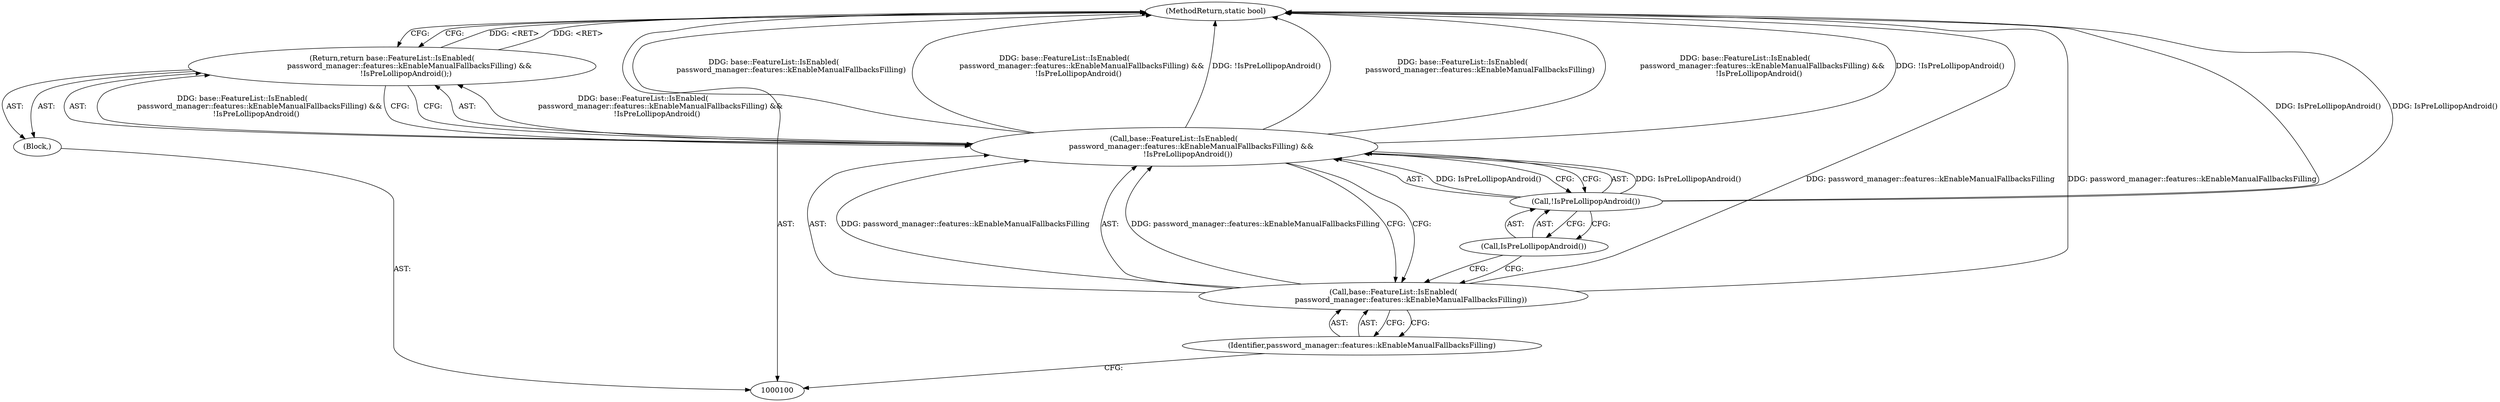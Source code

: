 digraph "1_Chrome_33c5e0a9db05dbd2f7793c23ac23b7aa6a556c05_0" {
"1000108" [label="(MethodReturn,static bool)"];
"1000101" [label="(Block,)"];
"1000103" [label="(Call,base::FeatureList::IsEnabled(\n               password_manager::features::kEnableManualFallbacksFilling) &&\n            !IsPreLollipopAndroid())"];
"1000104" [label="(Call,base::FeatureList::IsEnabled(\n               password_manager::features::kEnableManualFallbacksFilling))"];
"1000102" [label="(Return,return base::FeatureList::IsEnabled(\n               password_manager::features::kEnableManualFallbacksFilling) &&\n            !IsPreLollipopAndroid();)"];
"1000105" [label="(Identifier,password_manager::features::kEnableManualFallbacksFilling)"];
"1000106" [label="(Call,!IsPreLollipopAndroid())"];
"1000107" [label="(Call,IsPreLollipopAndroid())"];
"1000108" -> "1000100"  [label="AST: "];
"1000108" -> "1000102"  [label="CFG: "];
"1000106" -> "1000108"  [label="DDG: IsPreLollipopAndroid()"];
"1000103" -> "1000108"  [label="DDG: base::FeatureList::IsEnabled(\n               password_manager::features::kEnableManualFallbacksFilling)"];
"1000103" -> "1000108"  [label="DDG: base::FeatureList::IsEnabled(\n               password_manager::features::kEnableManualFallbacksFilling) &&\n            !IsPreLollipopAndroid()"];
"1000103" -> "1000108"  [label="DDG: !IsPreLollipopAndroid()"];
"1000104" -> "1000108"  [label="DDG: password_manager::features::kEnableManualFallbacksFilling"];
"1000102" -> "1000108"  [label="DDG: <RET>"];
"1000101" -> "1000100"  [label="AST: "];
"1000102" -> "1000101"  [label="AST: "];
"1000103" -> "1000102"  [label="AST: "];
"1000103" -> "1000104"  [label="CFG: "];
"1000103" -> "1000106"  [label="CFG: "];
"1000104" -> "1000103"  [label="AST: "];
"1000106" -> "1000103"  [label="AST: "];
"1000102" -> "1000103"  [label="CFG: "];
"1000103" -> "1000108"  [label="DDG: base::FeatureList::IsEnabled(\n               password_manager::features::kEnableManualFallbacksFilling)"];
"1000103" -> "1000108"  [label="DDG: base::FeatureList::IsEnabled(\n               password_manager::features::kEnableManualFallbacksFilling) &&\n            !IsPreLollipopAndroid()"];
"1000103" -> "1000108"  [label="DDG: !IsPreLollipopAndroid()"];
"1000103" -> "1000102"  [label="DDG: base::FeatureList::IsEnabled(\n               password_manager::features::kEnableManualFallbacksFilling) &&\n            !IsPreLollipopAndroid()"];
"1000104" -> "1000103"  [label="DDG: password_manager::features::kEnableManualFallbacksFilling"];
"1000106" -> "1000103"  [label="DDG: IsPreLollipopAndroid()"];
"1000104" -> "1000103"  [label="AST: "];
"1000104" -> "1000105"  [label="CFG: "];
"1000105" -> "1000104"  [label="AST: "];
"1000107" -> "1000104"  [label="CFG: "];
"1000103" -> "1000104"  [label="CFG: "];
"1000104" -> "1000108"  [label="DDG: password_manager::features::kEnableManualFallbacksFilling"];
"1000104" -> "1000103"  [label="DDG: password_manager::features::kEnableManualFallbacksFilling"];
"1000102" -> "1000101"  [label="AST: "];
"1000102" -> "1000103"  [label="CFG: "];
"1000103" -> "1000102"  [label="AST: "];
"1000108" -> "1000102"  [label="CFG: "];
"1000102" -> "1000108"  [label="DDG: <RET>"];
"1000103" -> "1000102"  [label="DDG: base::FeatureList::IsEnabled(\n               password_manager::features::kEnableManualFallbacksFilling) &&\n            !IsPreLollipopAndroid()"];
"1000105" -> "1000104"  [label="AST: "];
"1000105" -> "1000100"  [label="CFG: "];
"1000104" -> "1000105"  [label="CFG: "];
"1000106" -> "1000103"  [label="AST: "];
"1000106" -> "1000107"  [label="CFG: "];
"1000107" -> "1000106"  [label="AST: "];
"1000103" -> "1000106"  [label="CFG: "];
"1000106" -> "1000108"  [label="DDG: IsPreLollipopAndroid()"];
"1000106" -> "1000103"  [label="DDG: IsPreLollipopAndroid()"];
"1000107" -> "1000106"  [label="AST: "];
"1000107" -> "1000104"  [label="CFG: "];
"1000106" -> "1000107"  [label="CFG: "];
}
